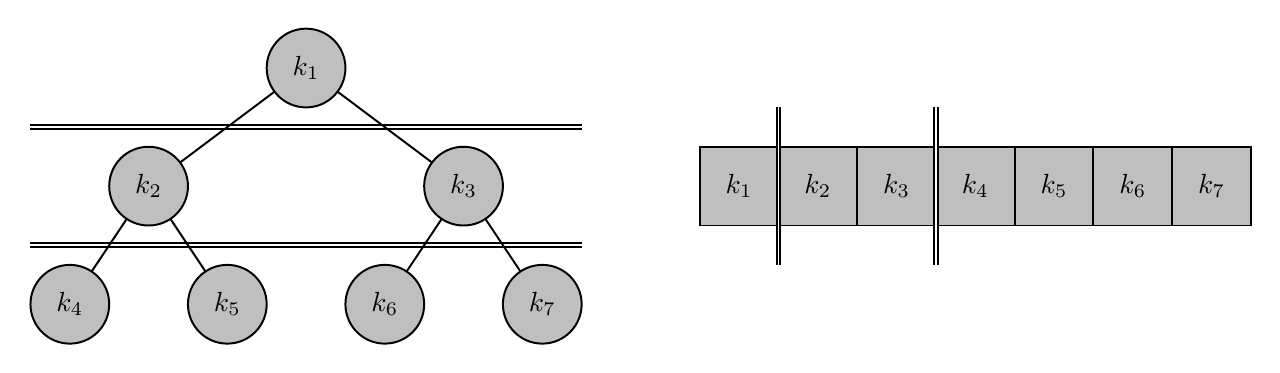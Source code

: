 \begin{tikzpicture}
 
\draw[double, line width=.25mm] (2,-1.75) -- (-5,-1.75);
\draw[double, line width=.25mm] (2,-0.25) -- (-5,-0.25);
 
\draw[line width=.25mm] (-3.5,-1) -- (-1.5,0.5);
\draw[line width=.25mm] (1.5,-2.5) -- (0.5,-1);
\draw[line width=.25mm] (-0.5,-2.5) -- (0.5,-1);
\draw[line width=.25mm] (-2.5,-2.5) -- (-3.5,-1);
\draw[line width=.25mm] (-4.5,-2.5) -- (-3.5,-1);
\draw[line width=.25mm] (0.5,-1) -- (-1.5,0.5);
 
\draw[fill=black!25, line width=.25mm]  (-1.5,0.5) ellipse (0.5 and 0.5) node {$k_1$};
\draw[fill=black!25, line width=.25mm]  (-2.5,-2.5) ellipse (0.5 and 0.5) node {$k_5$};
\draw[fill=black!25, line width=.25mm]  (0.5,-1) ellipse (0.5 and 0.5) node {$k_3$};
\draw[fill=black!25, line width=.25mm]  (-0.5,-2.5) ellipse (0.5 and 0.5) node {$k_6$};
\draw[fill=black!25, line width=.25mm]  (1.5,-2.5) ellipse (0.5 and 0.5) node {$k_7$};
\draw[fill=black!25, line width=.25mm]  (-4.5,-2.5) ellipse (0.5 and 0.5) node {$k_4$};
\draw[fill=black!25, line width=.25mm]  (-3.5,-1) ellipse (0.5 and 0.5) node {$k_2$};
 
\draw[fill=black!25, line width=.25mm] (3.5,-0.5) rectangle (4.5,-1.5) node[pos=.5] {$k_1$};
\draw[fill=black!25, line width=.25mm] (4.5,-0.5) rectangle (5.5,-1.5) node[pos=.5] {$k_2$};
\draw[fill=black!25, line width=.25mm] (5.5,-0.5) rectangle (6.5,-1.5) node[pos=.5] {$k_3$};
\draw[fill=black!25, line width=.25mm] (6.5,-0.5) rectangle (7.5,-1.5) node[pos=.5] {$k_4$};
\draw[fill=black!25, line width=.25mm] (7.5,-0.5) rectangle (8.5,-1.5) node[pos=.5] {$k_5$};
\draw[fill=black!25, line width=.25mm] (8.5,-0.5) rectangle (9.5,-1.5) node[pos=.5] {$k_6$};
\draw[fill=black!25, line width=.25mm] (9.5,-0.5) rectangle (10.5,-1.5) node[pos=.5] {$k_7$};
 
 
\draw[double, line width=.25mm] (6.5,0) -- (6.5,-2);
\draw[double, line width=.25mm] (4.5,0) -- (4.5,-2);
 
\end{tikzpicture}